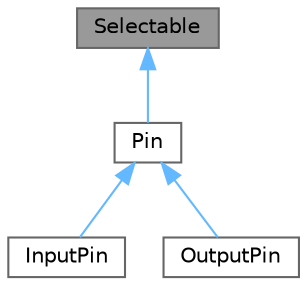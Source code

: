 digraph "Selectable"
{
 // LATEX_PDF_SIZE
  bgcolor="transparent";
  edge [fontname=Helvetica,fontsize=10,labelfontname=Helvetica,labelfontsize=10];
  node [fontname=Helvetica,fontsize=10,shape=box,height=0.2,width=0.4];
  Node1 [id="Node000001",label="Selectable",height=0.2,width=0.4,color="gray40", fillcolor="grey60", style="filled", fontcolor="black",tooltip="Abstract class for \"selectable\" things."];
  Node1 -> Node2 [id="edge1_Node000001_Node000002",dir="back",color="steelblue1",style="solid",tooltip=" "];
  Node2 [id="Node000002",label="Pin",height=0.2,width=0.4,color="gray40", fillcolor="white", style="filled",URL="$d7/d68/class_pin.html",tooltip="Naive fallback solution for low level pin access."];
  Node2 -> Node3 [id="edge2_Node000002_Node000003",dir="back",color="steelblue1",style="solid",tooltip=" "];
  Node3 [id="Node000003",label="InputPin",height=0.2,width=0.4,color="gray40", fillcolor="white", style="filled",URL="$d8/dd7/class_input_pin.html",tooltip="I/O pin initially set to INPUT."];
  Node2 -> Node4 [id="edge3_Node000002_Node000004",dir="back",color="steelblue1",style="solid",tooltip=" "];
  Node4 [id="Node000004",label="OutputPin",height=0.2,width=0.4,color="gray40", fillcolor="white", style="filled",URL="$d6/db0/class_output_pin.html",tooltip="I/O pin initially set to OUTPUT."];
}
